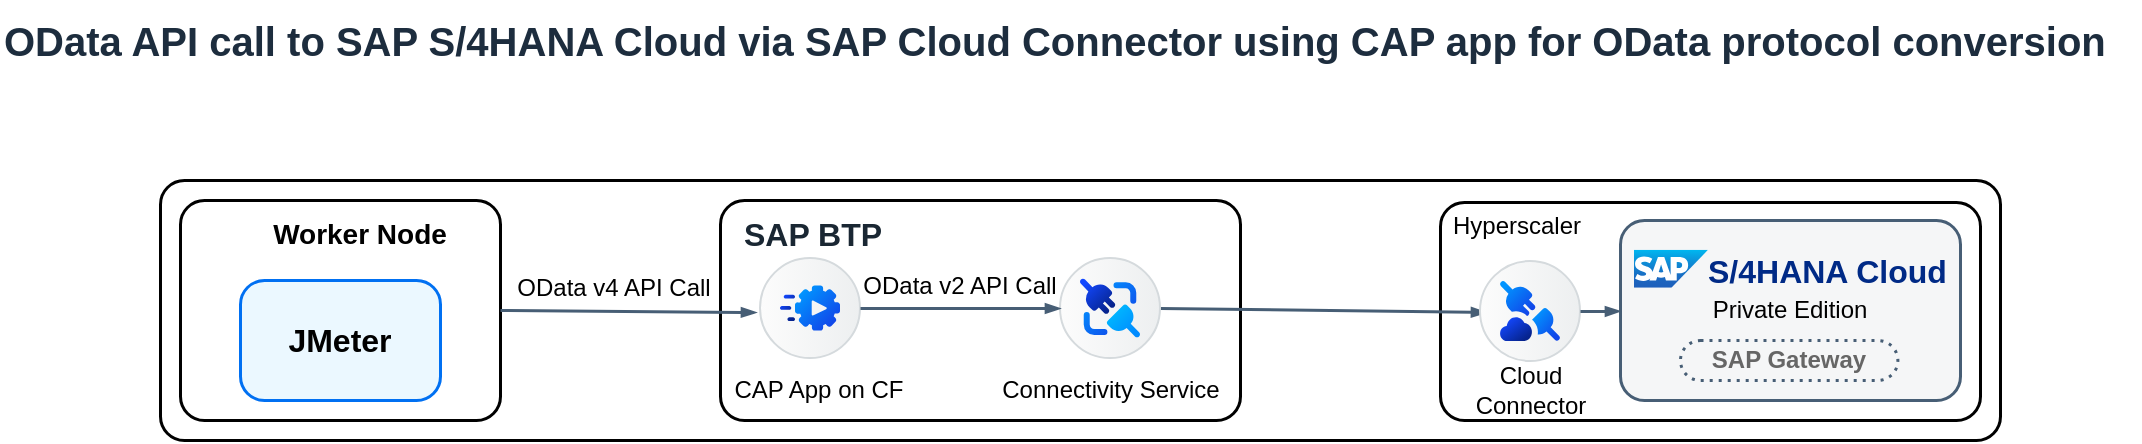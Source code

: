 <mxfile version="24.7.17">
  <diagram name="Page-1" id="Zi_3xN67nWYaaA9T_EYX">
    <mxGraphModel dx="1242" dy="878" grid="1" gridSize="10" guides="1" tooltips="1" connect="1" arrows="1" fold="1" page="1" pageScale="1" pageWidth="1181" pageHeight="394" math="0" shadow="0">
      <root>
        <mxCell id="0" />
        <mxCell id="1" parent="0" />
        <mxCell id="5U30cNDtQMpAbmY5_7fr-1" value="" style="rounded=1;whiteSpace=wrap;html=1;arcSize=24;absoluteArcSize=1;imageWidth=64;imageHeight=64;strokeWidth=1.5;" parent="1" vertex="1">
          <mxGeometry x="110" y="100" width="920" height="130" as="geometry" />
        </mxCell>
        <mxCell id="5U30cNDtQMpAbmY5_7fr-28" value="" style="rounded=1;whiteSpace=wrap;html=1;arcSize=24;absoluteArcSize=1;imageWidth=64;imageHeight=64;strokeWidth=1.5;" parent="1" vertex="1">
          <mxGeometry x="390" y="110" width="260" height="110" as="geometry" />
        </mxCell>
        <mxCell id="5U30cNDtQMpAbmY5_7fr-3" value="" style="rounded=1;whiteSpace=wrap;html=1;arcSize=24;absoluteArcSize=1;imageWidth=64;imageHeight=64;strokeWidth=1.5;" parent="1" vertex="1">
          <mxGeometry x="120" y="110" width="160" height="110" as="geometry" />
        </mxCell>
        <mxCell id="5U30cNDtQMpAbmY5_7fr-4" value="Worker Node" style="text;html=1;align=center;verticalAlign=middle;whiteSpace=wrap;rounded=0;fontStyle=1;fontSize=14;" parent="1" vertex="1">
          <mxGeometry x="140" y="112.47" width="140" height="30" as="geometry" />
        </mxCell>
        <mxCell id="5U30cNDtQMpAbmY5_7fr-5" value="" style="rounded=1;whiteSpace=wrap;html=1;strokeColor=#0070F2;fillColor=#EBF8FF;arcSize=24;absoluteArcSize=1;imageWidth=64;imageHeight=64;strokeWidth=1.5;" parent="1" vertex="1">
          <mxGeometry x="150" y="150" width="100" height="60" as="geometry" />
        </mxCell>
        <mxCell id="5U30cNDtQMpAbmY5_7fr-6" value="&lt;b&gt;&lt;font style=&quot;font-size: 16px;&quot;&gt;JMeter&lt;/font&gt;&lt;/b&gt;" style="text;html=1;align=center;verticalAlign=middle;whiteSpace=wrap;rounded=0;" parent="1" vertex="1">
          <mxGeometry x="170" y="165" width="60" height="30" as="geometry" />
        </mxCell>
        <mxCell id="5U30cNDtQMpAbmY5_7fr-9" value="A" style="rounded=1;whiteSpace=wrap;html=1;arcSize=24;absoluteArcSize=1;imageWidth=64;imageHeight=64;strokeWidth=1.5;" parent="1" vertex="1">
          <mxGeometry x="750" y="111" width="270" height="109" as="geometry" />
        </mxCell>
        <mxCell id="5U30cNDtQMpAbmY5_7fr-10" value="Private Edition" style="rounded=1;whiteSpace=wrap;html=1;strokeColor=#475E75;fillColor=#F5F6F7;arcSize=24;absoluteArcSize=1;imageWidth=64;imageHeight=64;strokeWidth=1.5;" parent="1" vertex="1">
          <mxGeometry x="840" y="120" width="170" height="90" as="geometry" />
        </mxCell>
        <mxCell id="5U30cNDtQMpAbmY5_7fr-13" value="&lt;b&gt;&lt;font style=&quot;color: rgb(102, 102, 102);&quot;&gt;SAP Gateway&lt;/font&gt;&lt;/b&gt;" style="rounded=1;whiteSpace=wrap;html=1;strokeColor=#475E75;fillColor=#F5F6F7;arcSize=24;absoluteArcSize=1;imageWidth=64;imageHeight=64;strokeWidth=1.5;dashed=1;dashPattern=1 2;" parent="1" vertex="1">
          <mxGeometry x="869.995" y="180" width="108.696" height="20" as="geometry" />
        </mxCell>
        <mxCell id="5U30cNDtQMpAbmY5_7fr-20" value="S/4HANA Cloud" style="image;image=img/lib/sap/SAP_Logo.svg;editableCssRules=.*;verticalLabelPosition=middle;labelBackgroundColor=none;verticalAlign=middle;imageAspect=0;labelPosition=right;align=left;fontSize=16;fontStyle=1;spacingLeft=0;fontColor=#002A86;spacing=0;" parent="1" vertex="1">
          <mxGeometry x="847" y="134.93" width="37" height="19" as="geometry" />
        </mxCell>
        <mxCell id="5U30cNDtQMpAbmY5_7fr-15" value="" style="endArrow=blockThin;html=1;strokeColor=#475e75;bendable=1;rounded=0;endFill=1;endSize=4;strokeWidth=1.5;startSize=4;startArrow=none;startFill=0;exitX=1;exitY=0.5;exitDx=0;exitDy=0;entryX=-0.04;entryY=0.54;entryDx=0;entryDy=0;entryPerimeter=0;" parent="1" source="5U30cNDtQMpAbmY5_7fr-3" target="5U30cNDtQMpAbmY5_7fr-29" edge="1">
          <mxGeometry width="50" height="50" relative="1" as="geometry">
            <mxPoint x="290" y="173" as="sourcePoint" />
            <mxPoint x="420" y="166" as="targetPoint" />
            <Array as="points" />
          </mxGeometry>
        </mxCell>
        <mxCell id="5U30cNDtQMpAbmY5_7fr-21" value="OData v4 API Call" style="text;html=1;align=center;verticalAlign=middle;whiteSpace=wrap;rounded=0;" parent="1" vertex="1">
          <mxGeometry x="247" y="139" width="180" height="30" as="geometry" />
        </mxCell>
        <mxCell id="5U30cNDtQMpAbmY5_7fr-23" value="&lt;font face=&quot;arial&quot;&gt;&lt;span style=&quot;font-size: 20px;&quot;&gt;&lt;b&gt;OData API call to SAP S/4HANA Cloud via SAP Cloud Connector using CAP app for OData protocol conversion&lt;/b&gt;&lt;/span&gt;&lt;/font&gt;" style="text;html=1;align=left;verticalAlign=middle;resizable=0;points=[];autosize=1;strokeColor=none;fillColor=none;fontSize=12;fontColor=#1d2d3e;fontFamily=Helvetica;" parent="1" vertex="1">
          <mxGeometry x="30" y="10" width="1070" height="40" as="geometry" />
        </mxCell>
        <mxCell id="5U30cNDtQMpAbmY5_7fr-26" value="Hyperscaler" style="text;html=1;align=center;verticalAlign=middle;resizable=0;points=[];autosize=1;strokeColor=none;fillColor=none;" parent="1" vertex="1">
          <mxGeometry x="743" y="108.0" width="90" height="30" as="geometry" />
        </mxCell>
        <mxCell id="5U30cNDtQMpAbmY5_7fr-29" value="" style="shape=mxgraph.sap.icon;labelPosition=center;verticalLabelPosition=bottom;align=center;verticalAlign=top;strokeWidth=1;strokeColor=#D5DADD;fillColor=#EDEFF0;gradientColor=#FCFCFC;gradientDirection=west;aspect=fixed;SAPIcon=SAP_BTP,_Cloud_Foundry_runtime" parent="1" vertex="1">
          <mxGeometry x="410" y="139" width="50" height="50" as="geometry" />
        </mxCell>
        <mxCell id="5U30cNDtQMpAbmY5_7fr-30" value="" style="endArrow=blockThin;html=1;strokeColor=#475e75;bendable=1;rounded=0;endFill=1;endSize=4;strokeWidth=1.5;startSize=4;startArrow=none;startFill=0;exitX=1;exitY=0.5;exitDx=0;exitDy=0;exitPerimeter=0;entryX=0.06;entryY=0.51;entryDx=0;entryDy=0;entryPerimeter=0;" parent="1" source="5U30cNDtQMpAbmY5_7fr-34" target="5U30cNDtQMpAbmY5_7fr-38" edge="1">
          <mxGeometry width="50" height="50" relative="1" as="geometry">
            <mxPoint x="530" y="160" as="sourcePoint" />
            <mxPoint x="720" y="165" as="targetPoint" />
            <Array as="points" />
          </mxGeometry>
        </mxCell>
        <mxCell id="5U30cNDtQMpAbmY5_7fr-32" value="SAP BTP" style="text;html=1;align=left;verticalAlign=middle;resizable=0;points=[];autosize=1;strokeColor=none;fillColor=none;fontSize=16;fontColor=#1A2733;fontFamily=Helvetica;fontStyle=1" parent="1" vertex="1">
          <mxGeometry x="400" y="112.47" width="90" height="30" as="geometry" />
        </mxCell>
        <mxCell id="5U30cNDtQMpAbmY5_7fr-33" value="CAP App on CF" style="text;html=1;align=center;verticalAlign=middle;resizable=0;points=[];autosize=1;strokeColor=none;fillColor=none;labelBackgroundColor=#FFFFFF;" parent="1" vertex="1">
          <mxGeometry x="384" y="190" width="110" height="30" as="geometry" />
        </mxCell>
        <mxCell id="5U30cNDtQMpAbmY5_7fr-34" value="" style="shape=mxgraph.sap.icon;labelPosition=center;verticalLabelPosition=bottom;align=center;verticalAlign=top;strokeWidth=1;strokeColor=#D5DADD;fillColor=#EDEFF0;gradientColor=#FCFCFC;gradientDirection=west;aspect=fixed;SAPIcon=SAP_Connectivity_Service" parent="1" vertex="1">
          <mxGeometry x="560" y="139" width="50" height="50" as="geometry" />
        </mxCell>
        <mxCell id="5U30cNDtQMpAbmY5_7fr-35" value="Connectivity Service" style="text;html=1;align=center;verticalAlign=middle;resizable=0;points=[];autosize=1;strokeColor=none;fillColor=none;" parent="1" vertex="1">
          <mxGeometry x="520" y="190" width="130" height="30" as="geometry" />
        </mxCell>
        <mxCell id="5U30cNDtQMpAbmY5_7fr-37" value="" style="endArrow=blockThin;html=1;strokeColor=#475e75;bendable=1;rounded=0;endFill=1;endSize=4;strokeWidth=1.5;startSize=4;startArrow=none;startFill=0;exitX=1;exitY=0.5;exitDx=0;exitDy=0;exitPerimeter=0;entryX=0;entryY=0.5;entryDx=0;entryDy=0;entryPerimeter=0;" parent="1" source="5U30cNDtQMpAbmY5_7fr-29" target="5U30cNDtQMpAbmY5_7fr-34" edge="1">
          <mxGeometry width="50" height="50" relative="1" as="geometry">
            <mxPoint x="465" y="165" as="sourcePoint" />
            <mxPoint x="540" y="164" as="targetPoint" />
            <Array as="points" />
          </mxGeometry>
        </mxCell>
        <mxCell id="5U30cNDtQMpAbmY5_7fr-38" value="" style="shape=mxgraph.sap.icon;labelPosition=center;verticalLabelPosition=bottom;align=center;verticalAlign=top;strokeWidth=1;strokeColor=#D5DADD;fillColor=#EDEFF0;gradientColor=#FCFCFC;gradientDirection=west;aspect=fixed;SAPIcon=Cloud_Connector2" parent="1" vertex="1">
          <mxGeometry x="770" y="140.5" width="50" height="50" as="geometry" />
        </mxCell>
        <mxCell id="5U30cNDtQMpAbmY5_7fr-39" value="" style="endArrow=blockThin;html=1;strokeColor=#475e75;bendable=1;rounded=0;endFill=1;endSize=4;strokeWidth=1.5;startSize=4;startArrow=none;startFill=0;exitX=1;exitY=0.5;exitDx=0;exitDy=0;exitPerimeter=0;" parent="1" source="5U30cNDtQMpAbmY5_7fr-38" target="5U30cNDtQMpAbmY5_7fr-10" edge="1">
          <mxGeometry width="50" height="50" relative="1" as="geometry">
            <mxPoint x="820" y="165" as="sourcePoint" />
            <mxPoint x="840" y="167" as="targetPoint" />
            <Array as="points" />
          </mxGeometry>
        </mxCell>
        <mxCell id="5U30cNDtQMpAbmY5_7fr-40" value="Cloud &lt;br&gt;Connector" style="text;html=1;align=center;verticalAlign=middle;resizable=0;points=[];autosize=1;strokeColor=none;fillColor=none;" parent="1" vertex="1">
          <mxGeometry x="755" y="185" width="80" height="40" as="geometry" />
        </mxCell>
        <mxCell id="dOjsQctc5YqAfmAboyVT-1" value="OData v2 API Call" style="text;html=1;align=center;verticalAlign=middle;whiteSpace=wrap;rounded=0;" vertex="1" parent="1">
          <mxGeometry x="420" y="138" width="180" height="30" as="geometry" />
        </mxCell>
      </root>
    </mxGraphModel>
  </diagram>
</mxfile>
